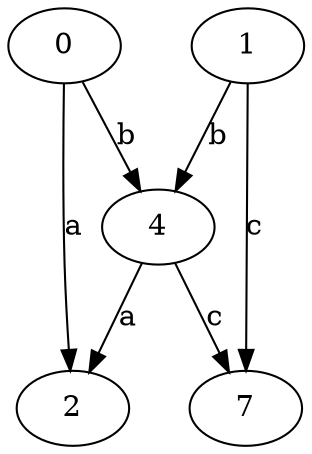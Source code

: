strict digraph  {
0;
1;
2;
4;
7;
0 -> 2  [label=a];
0 -> 4  [label=b];
1 -> 4  [label=b];
1 -> 7  [label=c];
4 -> 2  [label=a];
4 -> 7  [label=c];
}
